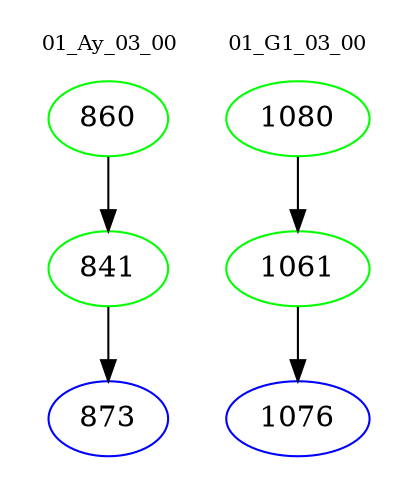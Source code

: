 digraph{
subgraph cluster_0 {
color = white
label = "01_Ay_03_00";
fontsize=10;
T0_860 [label="860", color="green"]
T0_860 -> T0_841 [color="black"]
T0_841 [label="841", color="green"]
T0_841 -> T0_873 [color="black"]
T0_873 [label="873", color="blue"]
}
subgraph cluster_1 {
color = white
label = "01_G1_03_00";
fontsize=10;
T1_1080 [label="1080", color="green"]
T1_1080 -> T1_1061 [color="black"]
T1_1061 [label="1061", color="green"]
T1_1061 -> T1_1076 [color="black"]
T1_1076 [label="1076", color="blue"]
}
}
